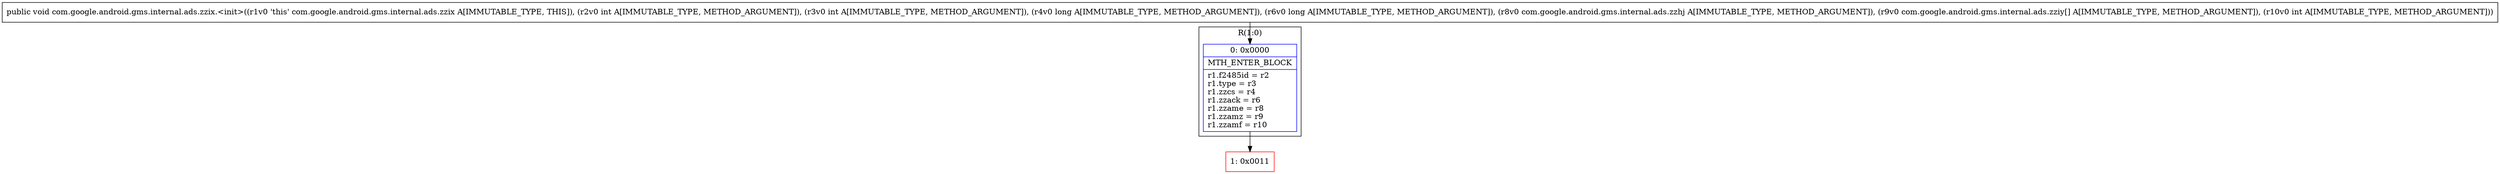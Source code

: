 digraph "CFG forcom.google.android.gms.internal.ads.zzix.\<init\>(IIJJLcom\/google\/android\/gms\/internal\/ads\/zzhj;[Lcom\/google\/android\/gms\/internal\/ads\/zziy;I)V" {
subgraph cluster_Region_1244751454 {
label = "R(1:0)";
node [shape=record,color=blue];
Node_0 [shape=record,label="{0\:\ 0x0000|MTH_ENTER_BLOCK\l|r1.f2485id = r2\lr1.type = r3\lr1.zzcs = r4\lr1.zzack = r6\lr1.zzame = r8\lr1.zzamz = r9\lr1.zzamf = r10\l}"];
}
Node_1 [shape=record,color=red,label="{1\:\ 0x0011}"];
MethodNode[shape=record,label="{public void com.google.android.gms.internal.ads.zzix.\<init\>((r1v0 'this' com.google.android.gms.internal.ads.zzix A[IMMUTABLE_TYPE, THIS]), (r2v0 int A[IMMUTABLE_TYPE, METHOD_ARGUMENT]), (r3v0 int A[IMMUTABLE_TYPE, METHOD_ARGUMENT]), (r4v0 long A[IMMUTABLE_TYPE, METHOD_ARGUMENT]), (r6v0 long A[IMMUTABLE_TYPE, METHOD_ARGUMENT]), (r8v0 com.google.android.gms.internal.ads.zzhj A[IMMUTABLE_TYPE, METHOD_ARGUMENT]), (r9v0 com.google.android.gms.internal.ads.zziy[] A[IMMUTABLE_TYPE, METHOD_ARGUMENT]), (r10v0 int A[IMMUTABLE_TYPE, METHOD_ARGUMENT])) }"];
MethodNode -> Node_0;
Node_0 -> Node_1;
}


